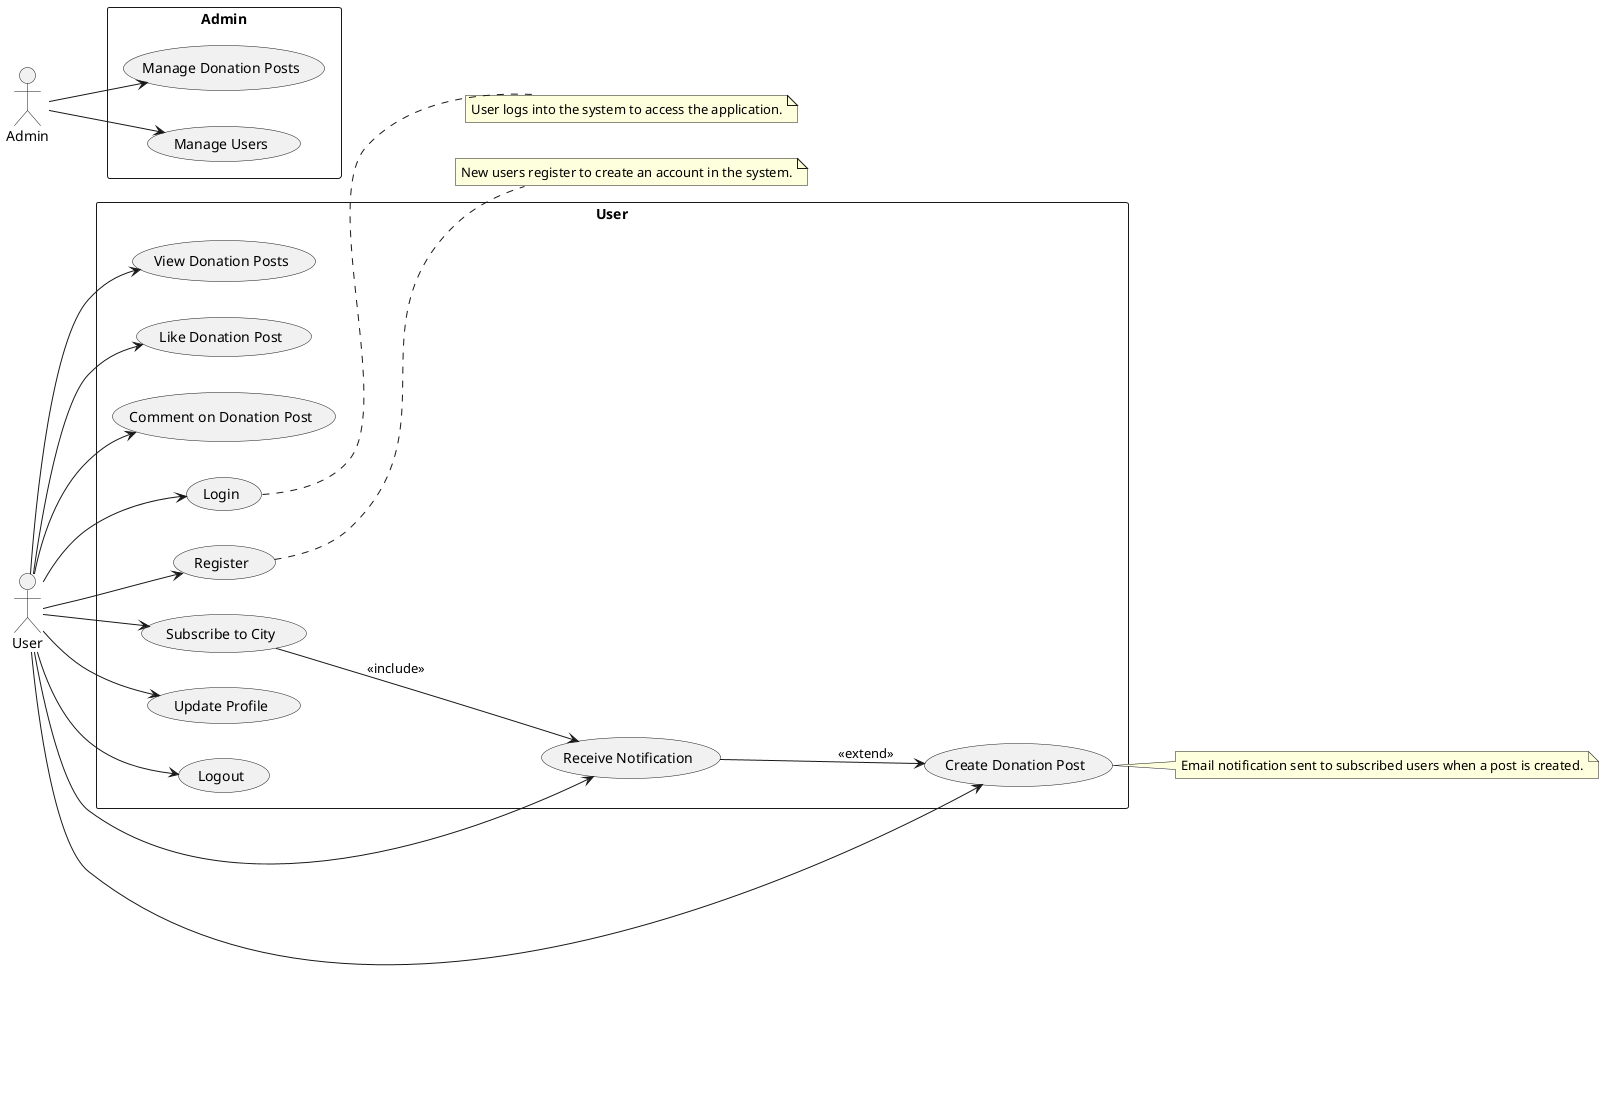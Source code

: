 @startuml
left to right direction

actor User as u
actor Admin as a

rectangle "User" {
    usecase (View Donation Posts) as UC1
    usecase (Create Donation Post) as UC2
    usecase (Like Donation Post) as UC3
    usecase (Comment on Donation Post) as UC4
    usecase (Subscribe to City) as UC5
    usecase (Login) as UC6
    usecase (Register) as UC7
    usecase (Update Profile) as UC8
    usecase (Logout) as UC9
    usecase (Receive Notification) as UC10
}

rectangle "Admin" {
    usecase (Manage Donation Posts) as UC11
    usecase (Manage Users) as UC12
}

u --> UC1
u --> UC2
u --> UC3
u --> UC4
u --> UC5
u --> UC6
u --> UC7
u --> UC8
u --> UC9
u --> UC10

a --> UC11
a --> UC12


UC5 --> UC10 : <<include>>
UC10 --> UC2 : <<extend>>

note right of UC6 : User logs into the system to access the application.
note right of UC7 : New users register to create an account in the system.
note right of UC2 : Email notification sent to subscribed users when a post is created.
@enduml
